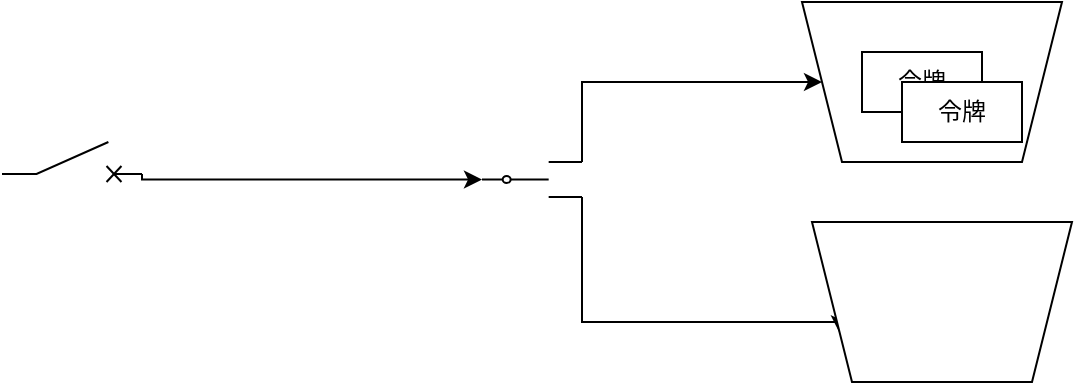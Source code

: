 <mxfile version="13.7.5" type="github">
  <diagram name="Page-1" id="7e0a89b8-554c-2b80-1dc8-d5c74ca68de4">
    <mxGraphModel dx="1426" dy="826" grid="1" gridSize="10" guides="1" tooltips="1" connect="1" arrows="1" fold="1" page="1" pageScale="1" pageWidth="1100" pageHeight="850" background="#ffffff" math="0" shadow="0">
      <root>
        <mxCell id="0" />
        <mxCell id="1" parent="0" />
        <mxCell id="bs5Z2jcvvp319eglyJQV-10" style="edgeStyle=orthogonalEdgeStyle;rounded=0;orthogonalLoop=1;jettySize=auto;html=1;exitX=1;exitY=1;exitDx=0;exitDy=0;exitPerimeter=0;entryX=1;entryY=0.25;entryDx=0;entryDy=0;" edge="1" parent="1" source="bs5Z2jcvvp319eglyJQV-1" target="bs5Z2jcvvp319eglyJQV-9">
          <mxGeometry relative="1" as="geometry">
            <Array as="points">
              <mxPoint x="500" y="480" />
              <mxPoint x="723" y="480" />
            </Array>
          </mxGeometry>
        </mxCell>
        <mxCell id="bs5Z2jcvvp319eglyJQV-11" style="edgeStyle=orthogonalEdgeStyle;rounded=0;orthogonalLoop=1;jettySize=auto;html=1;exitX=1;exitY=0;exitDx=0;exitDy=0;exitPerimeter=0;" edge="1" parent="1" source="bs5Z2jcvvp319eglyJQV-1" target="bs5Z2jcvvp319eglyJQV-2">
          <mxGeometry relative="1" as="geometry" />
        </mxCell>
        <mxCell id="bs5Z2jcvvp319eglyJQV-1" value="" style="pointerEvents=1;verticalLabelPosition=bottom;shadow=0;dashed=0;align=center;html=1;verticalAlign=top;shape=mxgraph.electrical.electro-mechanical.two_way_contact;" vertex="1" parent="1">
          <mxGeometry x="440" y="400" width="50" height="17.5" as="geometry" />
        </mxCell>
        <mxCell id="bs5Z2jcvvp319eglyJQV-2" value="" style="shape=trapezoid;perimeter=trapezoidPerimeter;whiteSpace=wrap;html=1;fixedSize=1;rotation=-180;" vertex="1" parent="1">
          <mxGeometry x="600" y="320" width="130" height="80" as="geometry" />
        </mxCell>
        <mxCell id="bs5Z2jcvvp319eglyJQV-3" value="令牌" style="rounded=0;whiteSpace=wrap;html=1;" vertex="1" parent="1">
          <mxGeometry x="630" y="345" width="60" height="30" as="geometry" />
        </mxCell>
        <mxCell id="bs5Z2jcvvp319eglyJQV-5" value="令牌" style="rounded=0;whiteSpace=wrap;html=1;" vertex="1" parent="1">
          <mxGeometry x="650" y="360" width="60" height="30" as="geometry" />
        </mxCell>
        <mxCell id="bs5Z2jcvvp319eglyJQV-9" value="" style="shape=trapezoid;perimeter=trapezoidPerimeter;whiteSpace=wrap;html=1;fixedSize=1;rotation=-180;" vertex="1" parent="1">
          <mxGeometry x="605" y="430" width="130" height="80" as="geometry" />
        </mxCell>
        <mxCell id="bs5Z2jcvvp319eglyJQV-13" style="edgeStyle=orthogonalEdgeStyle;rounded=0;orthogonalLoop=1;jettySize=auto;html=1;entryX=0;entryY=0.5;entryDx=0;entryDy=0;entryPerimeter=0;exitX=1;exitY=0.8;exitDx=0;exitDy=0;exitPerimeter=0;" edge="1" parent="1" source="bs5Z2jcvvp319eglyJQV-12" target="bs5Z2jcvvp319eglyJQV-1">
          <mxGeometry relative="1" as="geometry">
            <Array as="points">
              <mxPoint x="270" y="409" />
            </Array>
          </mxGeometry>
        </mxCell>
        <mxCell id="bs5Z2jcvvp319eglyJQV-12" value="" style="pointerEvents=1;verticalLabelPosition=bottom;shadow=0;dashed=0;align=center;html=1;verticalAlign=top;shape=mxgraph.electrical.electro-mechanical.circuit_breaker;" vertex="1" parent="1">
          <mxGeometry x="200" y="390" width="70" height="20" as="geometry" />
        </mxCell>
      </root>
    </mxGraphModel>
  </diagram>
</mxfile>
